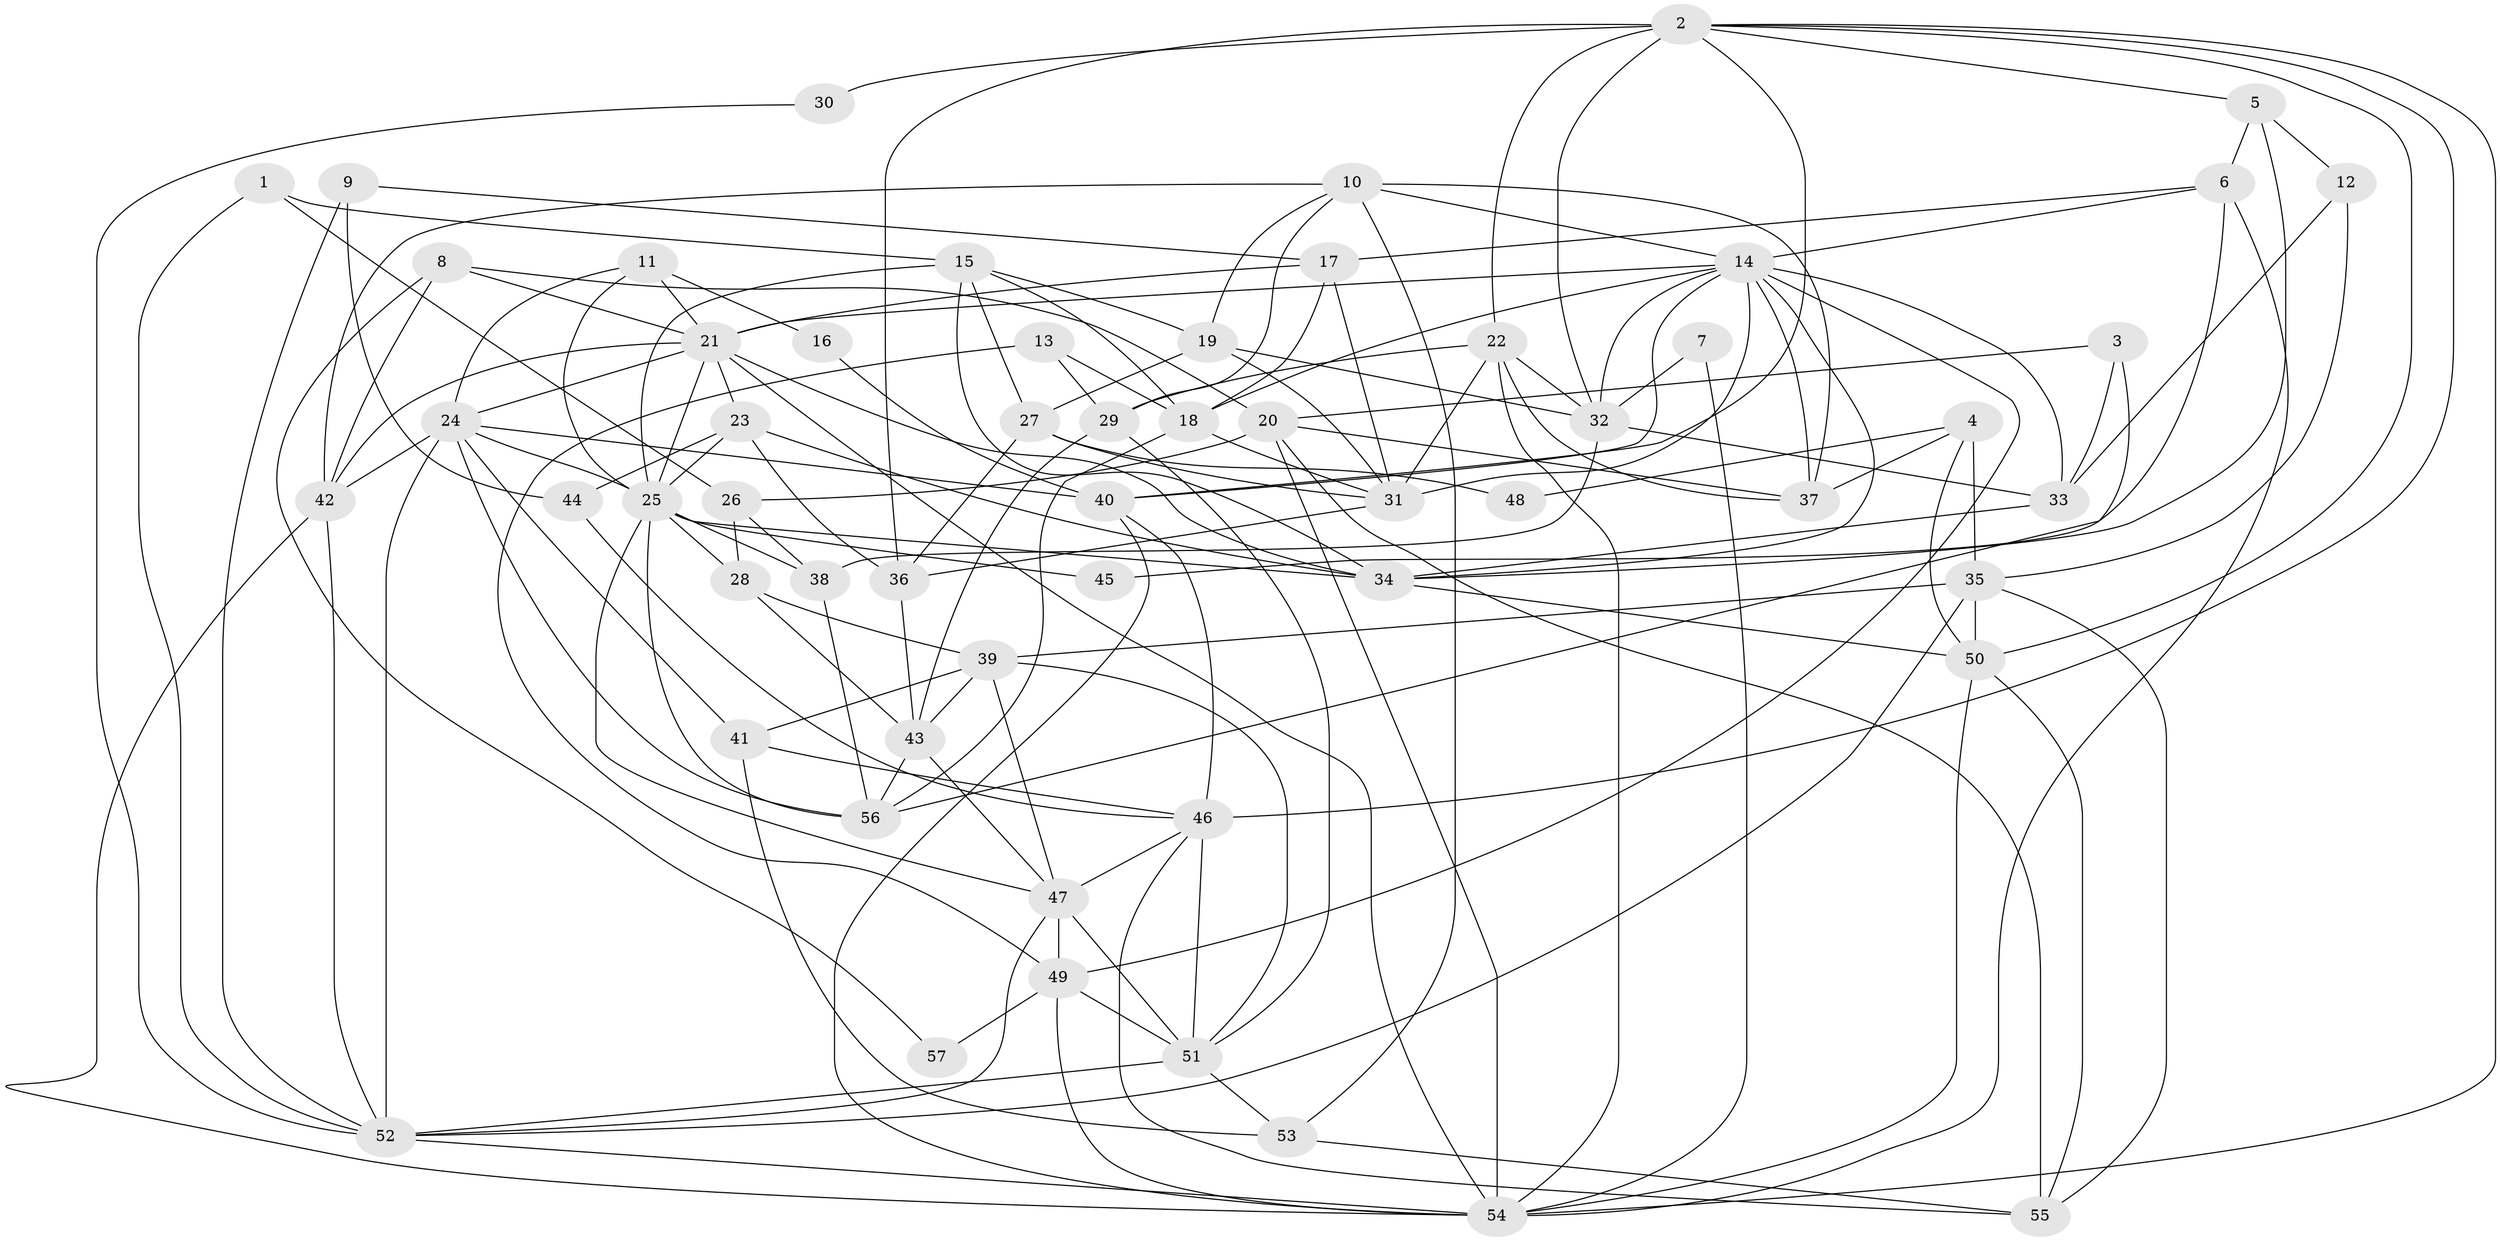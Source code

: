 // original degree distribution, {2: 0.1504424778761062, 4: 0.23893805309734514, 7: 0.017699115044247787, 5: 0.2743362831858407, 3: 0.23008849557522124, 6: 0.07964601769911504, 9: 0.008849557522123894}
// Generated by graph-tools (version 1.1) at 2025/45/03/06/25 01:45:10]
// undirected, 57 vertices, 153 edges
graph export_dot {
graph [start="1"]
  node [color=gray90,style=filled];
  1;
  2;
  3;
  4;
  5;
  6;
  7;
  8;
  9;
  10;
  11;
  12;
  13;
  14;
  15;
  16;
  17;
  18;
  19;
  20;
  21;
  22;
  23;
  24;
  25;
  26;
  27;
  28;
  29;
  30;
  31;
  32;
  33;
  34;
  35;
  36;
  37;
  38;
  39;
  40;
  41;
  42;
  43;
  44;
  45;
  46;
  47;
  48;
  49;
  50;
  51;
  52;
  53;
  54;
  55;
  56;
  57;
  1 -- 15 [weight=1.0];
  1 -- 26 [weight=1.0];
  1 -- 52 [weight=1.0];
  2 -- 5 [weight=1.0];
  2 -- 22 [weight=1.0];
  2 -- 30 [weight=2.0];
  2 -- 32 [weight=1.0];
  2 -- 36 [weight=1.0];
  2 -- 40 [weight=1.0];
  2 -- 46 [weight=1.0];
  2 -- 50 [weight=1.0];
  2 -- 54 [weight=1.0];
  3 -- 20 [weight=1.0];
  3 -- 33 [weight=1.0];
  3 -- 56 [weight=1.0];
  4 -- 35 [weight=1.0];
  4 -- 37 [weight=2.0];
  4 -- 48 [weight=1.0];
  4 -- 50 [weight=1.0];
  5 -- 6 [weight=2.0];
  5 -- 12 [weight=2.0];
  5 -- 34 [weight=1.0];
  6 -- 14 [weight=1.0];
  6 -- 17 [weight=1.0];
  6 -- 45 [weight=1.0];
  6 -- 54 [weight=2.0];
  7 -- 32 [weight=1.0];
  7 -- 54 [weight=1.0];
  8 -- 20 [weight=1.0];
  8 -- 21 [weight=1.0];
  8 -- 42 [weight=1.0];
  8 -- 57 [weight=1.0];
  9 -- 17 [weight=1.0];
  9 -- 44 [weight=1.0];
  9 -- 52 [weight=1.0];
  10 -- 14 [weight=1.0];
  10 -- 19 [weight=1.0];
  10 -- 29 [weight=1.0];
  10 -- 37 [weight=1.0];
  10 -- 42 [weight=1.0];
  10 -- 53 [weight=1.0];
  11 -- 16 [weight=1.0];
  11 -- 21 [weight=1.0];
  11 -- 24 [weight=1.0];
  11 -- 25 [weight=1.0];
  12 -- 33 [weight=1.0];
  12 -- 35 [weight=1.0];
  13 -- 18 [weight=2.0];
  13 -- 29 [weight=1.0];
  13 -- 49 [weight=1.0];
  14 -- 18 [weight=1.0];
  14 -- 21 [weight=1.0];
  14 -- 31 [weight=1.0];
  14 -- 32 [weight=1.0];
  14 -- 33 [weight=1.0];
  14 -- 34 [weight=1.0];
  14 -- 37 [weight=1.0];
  14 -- 40 [weight=1.0];
  14 -- 49 [weight=1.0];
  15 -- 18 [weight=1.0];
  15 -- 19 [weight=1.0];
  15 -- 25 [weight=1.0];
  15 -- 27 [weight=1.0];
  15 -- 34 [weight=1.0];
  16 -- 40 [weight=1.0];
  17 -- 18 [weight=1.0];
  17 -- 21 [weight=1.0];
  17 -- 31 [weight=1.0];
  18 -- 31 [weight=1.0];
  18 -- 56 [weight=1.0];
  19 -- 27 [weight=1.0];
  19 -- 31 [weight=1.0];
  19 -- 32 [weight=1.0];
  20 -- 26 [weight=1.0];
  20 -- 37 [weight=1.0];
  20 -- 54 [weight=1.0];
  20 -- 55 [weight=1.0];
  21 -- 23 [weight=1.0];
  21 -- 24 [weight=1.0];
  21 -- 25 [weight=1.0];
  21 -- 34 [weight=1.0];
  21 -- 42 [weight=1.0];
  21 -- 54 [weight=1.0];
  22 -- 29 [weight=1.0];
  22 -- 31 [weight=1.0];
  22 -- 32 [weight=1.0];
  22 -- 37 [weight=1.0];
  22 -- 54 [weight=1.0];
  23 -- 25 [weight=1.0];
  23 -- 34 [weight=1.0];
  23 -- 36 [weight=1.0];
  23 -- 44 [weight=1.0];
  24 -- 25 [weight=1.0];
  24 -- 40 [weight=1.0];
  24 -- 41 [weight=1.0];
  24 -- 42 [weight=1.0];
  24 -- 52 [weight=1.0];
  24 -- 56 [weight=1.0];
  25 -- 28 [weight=1.0];
  25 -- 34 [weight=1.0];
  25 -- 38 [weight=1.0];
  25 -- 45 [weight=1.0];
  25 -- 47 [weight=2.0];
  25 -- 56 [weight=1.0];
  26 -- 28 [weight=1.0];
  26 -- 38 [weight=1.0];
  27 -- 31 [weight=1.0];
  27 -- 36 [weight=1.0];
  27 -- 48 [weight=2.0];
  28 -- 39 [weight=1.0];
  28 -- 43 [weight=1.0];
  29 -- 43 [weight=1.0];
  29 -- 51 [weight=1.0];
  30 -- 52 [weight=1.0];
  31 -- 36 [weight=1.0];
  32 -- 33 [weight=1.0];
  32 -- 38 [weight=1.0];
  33 -- 34 [weight=1.0];
  34 -- 50 [weight=1.0];
  35 -- 39 [weight=1.0];
  35 -- 50 [weight=1.0];
  35 -- 52 [weight=1.0];
  35 -- 55 [weight=1.0];
  36 -- 43 [weight=1.0];
  38 -- 56 [weight=1.0];
  39 -- 41 [weight=1.0];
  39 -- 43 [weight=1.0];
  39 -- 47 [weight=1.0];
  39 -- 51 [weight=1.0];
  40 -- 46 [weight=1.0];
  40 -- 54 [weight=2.0];
  41 -- 46 [weight=1.0];
  41 -- 53 [weight=1.0];
  42 -- 52 [weight=1.0];
  42 -- 54 [weight=1.0];
  43 -- 47 [weight=1.0];
  43 -- 56 [weight=1.0];
  44 -- 46 [weight=1.0];
  46 -- 47 [weight=1.0];
  46 -- 51 [weight=1.0];
  46 -- 55 [weight=1.0];
  47 -- 49 [weight=1.0];
  47 -- 51 [weight=2.0];
  47 -- 52 [weight=1.0];
  49 -- 51 [weight=1.0];
  49 -- 54 [weight=1.0];
  49 -- 57 [weight=1.0];
  50 -- 54 [weight=1.0];
  50 -- 55 [weight=1.0];
  51 -- 52 [weight=1.0];
  51 -- 53 [weight=1.0];
  52 -- 54 [weight=1.0];
  53 -- 55 [weight=1.0];
}
